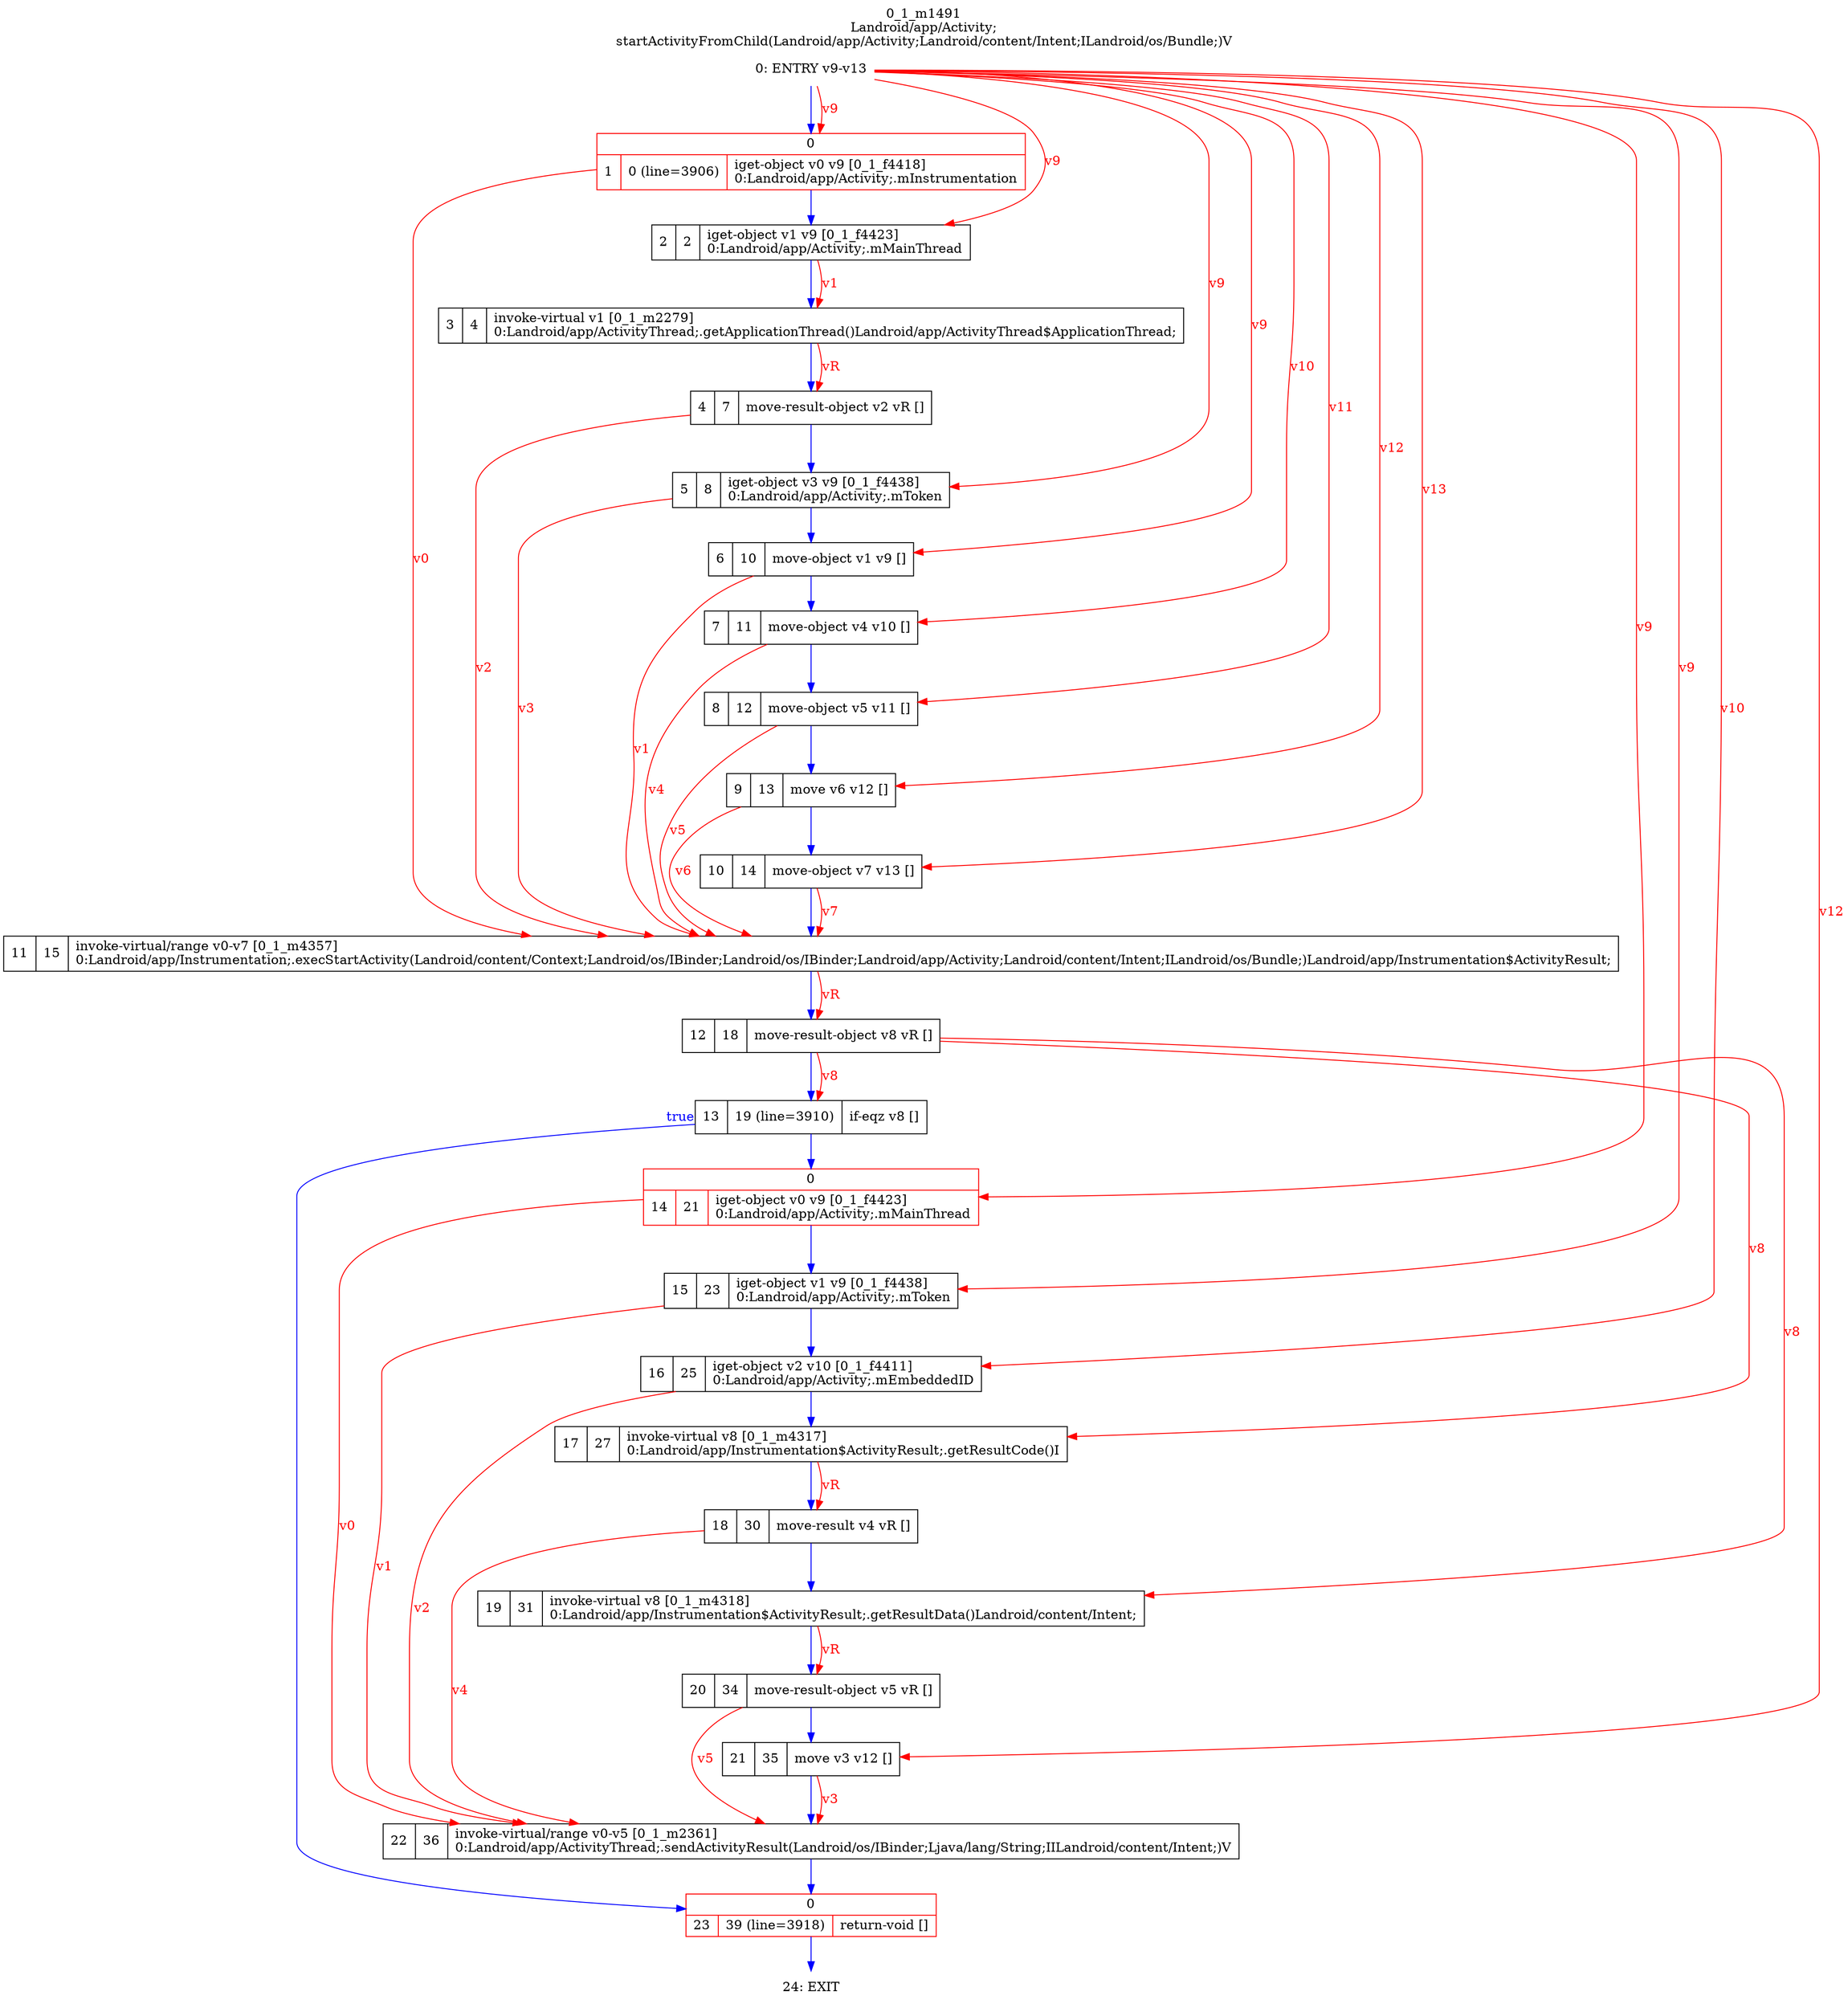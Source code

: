digraph G {
rankdir=UD;
labelloc=t;
label="0_1_m1491\nLandroid/app/Activity;
startActivityFromChild(Landroid/app/Activity;Landroid/content/Intent;ILandroid/os/Bundle;)V";
0[label="0: ENTRY v9-v13",shape=plaintext];
1[label="{0|{1|0 (line=3906)|iget-object v0 v9 [0_1_f4418]\l0:Landroid/app/Activity;.mInstrumentation\l}}",shape=record, color=red];
2[label="2|2|iget-object v1 v9 [0_1_f4423]\l0:Landroid/app/Activity;.mMainThread\l",shape=record];
3[label="3|4|invoke-virtual v1 [0_1_m2279]\l0:Landroid/app/ActivityThread;.getApplicationThread()Landroid/app/ActivityThread$ApplicationThread;\l",shape=record,URL="0_1_m2279.dot"];
4[label="4|7|move-result-object v2 vR []\l",shape=record];
5[label="5|8|iget-object v3 v9 [0_1_f4438]\l0:Landroid/app/Activity;.mToken\l",shape=record];
6[label="6|10|move-object v1 v9 []\l",shape=record];
7[label="7|11|move-object v4 v10 []\l",shape=record];
8[label="8|12|move-object v5 v11 []\l",shape=record];
9[label="9|13|move v6 v12 []\l",shape=record];
10[label="10|14|move-object v7 v13 []\l",shape=record];
11[label="11|15|invoke-virtual/range v0-v7 [0_1_m4357]\l0:Landroid/app/Instrumentation;.execStartActivity(Landroid/content/Context;Landroid/os/IBinder;Landroid/os/IBinder;Landroid/app/Activity;Landroid/content/Intent;ILandroid/os/Bundle;)Landroid/app/Instrumentation$ActivityResult;\l",shape=record,URL="0_1_m4357.dot"];
12[label="12|18|move-result-object v8 vR []\l",shape=record];
13[label="13|19 (line=3910)|if-eqz v8 []\l",shape=record];
14[label="{0|{14|21|iget-object v0 v9 [0_1_f4423]\l0:Landroid/app/Activity;.mMainThread\l}}",shape=record, color=red];
15[label="15|23|iget-object v1 v9 [0_1_f4438]\l0:Landroid/app/Activity;.mToken\l",shape=record];
16[label="16|25|iget-object v2 v10 [0_1_f4411]\l0:Landroid/app/Activity;.mEmbeddedID\l",shape=record];
17[label="17|27|invoke-virtual v8 [0_1_m4317]\l0:Landroid/app/Instrumentation$ActivityResult;.getResultCode()I\l",shape=record,URL="0_1_m4317.dot"];
18[label="18|30|move-result v4 vR []\l",shape=record];
19[label="19|31|invoke-virtual v8 [0_1_m4318]\l0:Landroid/app/Instrumentation$ActivityResult;.getResultData()Landroid/content/Intent;\l",shape=record,URL="0_1_m4318.dot"];
20[label="20|34|move-result-object v5 vR []\l",shape=record];
21[label="21|35|move v3 v12 []\l",shape=record];
22[label="22|36|invoke-virtual/range v0-v5 [0_1_m2361]\l0:Landroid/app/ActivityThread;.sendActivityResult(Landroid/os/IBinder;Ljava/lang/String;IILandroid/content/Intent;)V\l",shape=record,URL="0_1_m2361.dot"];
23[label="{0|{23|39 (line=3918)|return-void []\l}}",shape=record, color=red];
24[label="24: EXIT",shape=plaintext];
0->1 [color=blue, fontcolor=blue,weight=100, taillabel=""];
1->2 [color=blue, fontcolor=blue,weight=100, taillabel=""];
2->3 [color=blue, fontcolor=blue,weight=100, taillabel=""];
3->4 [color=blue, fontcolor=blue,weight=100, taillabel=""];
4->5 [color=blue, fontcolor=blue,weight=100, taillabel=""];
5->6 [color=blue, fontcolor=blue,weight=100, taillabel=""];
6->7 [color=blue, fontcolor=blue,weight=100, taillabel=""];
7->8 [color=blue, fontcolor=blue,weight=100, taillabel=""];
8->9 [color=blue, fontcolor=blue,weight=100, taillabel=""];
9->10 [color=blue, fontcolor=blue,weight=100, taillabel=""];
10->11 [color=blue, fontcolor=blue,weight=100, taillabel=""];
11->12 [color=blue, fontcolor=blue,weight=100, taillabel=""];
12->13 [color=blue, fontcolor=blue,weight=100, taillabel=""];
13->23 [color=blue, fontcolor=blue,weight=10, taillabel="true"];
13->14 [color=blue, fontcolor=blue,weight=100, taillabel=""];
14->15 [color=blue, fontcolor=blue,weight=100, taillabel=""];
15->16 [color=blue, fontcolor=blue,weight=100, taillabel=""];
16->17 [color=blue, fontcolor=blue,weight=100, taillabel=""];
17->18 [color=blue, fontcolor=blue,weight=100, taillabel=""];
18->19 [color=blue, fontcolor=blue,weight=100, taillabel=""];
19->20 [color=blue, fontcolor=blue,weight=100, taillabel=""];
20->21 [color=blue, fontcolor=blue,weight=100, taillabel=""];
21->22 [color=blue, fontcolor=blue,weight=100, taillabel=""];
22->23 [color=blue, fontcolor=blue,weight=100, taillabel=""];
23->24 [color=blue, fontcolor=blue,weight=100, taillabel=""];
0->1 [color=red, fontcolor=red, label="v9"];
0->2 [color=red, fontcolor=red, label="v9"];
2->3 [color=red, fontcolor=red, label="v1"];
3->4 [color=red, fontcolor=red, label="vR"];
0->5 [color=red, fontcolor=red, label="v9"];
0->6 [color=red, fontcolor=red, label="v9"];
0->7 [color=red, fontcolor=red, label="v10"];
0->8 [color=red, fontcolor=red, label="v11"];
0->9 [color=red, fontcolor=red, label="v12"];
0->10 [color=red, fontcolor=red, label="v13"];
1->11 [color=red, fontcolor=red, label="v0"];
4->11 [color=red, fontcolor=red, label="v2"];
5->11 [color=red, fontcolor=red, label="v3"];
6->11 [color=red, fontcolor=red, label="v1"];
7->11 [color=red, fontcolor=red, label="v4"];
8->11 [color=red, fontcolor=red, label="v5"];
9->11 [color=red, fontcolor=red, label="v6"];
10->11 [color=red, fontcolor=red, label="v7"];
11->12 [color=red, fontcolor=red, label="vR"];
12->13 [color=red, fontcolor=red, label="v8"];
0->14 [color=red, fontcolor=red, label="v9"];
0->15 [color=red, fontcolor=red, label="v9"];
0->16 [color=red, fontcolor=red, label="v10"];
12->17 [color=red, fontcolor=red, label="v8"];
17->18 [color=red, fontcolor=red, label="vR"];
12->19 [color=red, fontcolor=red, label="v8"];
19->20 [color=red, fontcolor=red, label="vR"];
0->21 [color=red, fontcolor=red, label="v12"];
14->22 [color=red, fontcolor=red, label="v0"];
15->22 [color=red, fontcolor=red, label="v1"];
16->22 [color=red, fontcolor=red, label="v2"];
18->22 [color=red, fontcolor=red, label="v4"];
20->22 [color=red, fontcolor=red, label="v5"];
21->22 [color=red, fontcolor=red, label="v3"];
}
